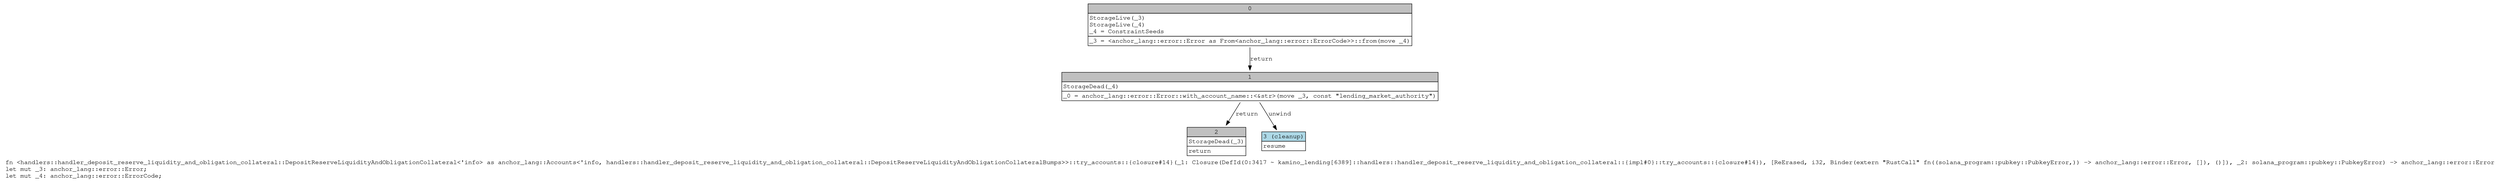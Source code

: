 digraph Mir_0_3417 {
    graph [fontname="Courier, monospace"];
    node [fontname="Courier, monospace"];
    edge [fontname="Courier, monospace"];
    label=<fn &lt;handlers::handler_deposit_reserve_liquidity_and_obligation_collateral::DepositReserveLiquidityAndObligationCollateral&lt;'info&gt; as anchor_lang::Accounts&lt;'info, handlers::handler_deposit_reserve_liquidity_and_obligation_collateral::DepositReserveLiquidityAndObligationCollateralBumps&gt;&gt;::try_accounts::{closure#14}(_1: Closure(DefId(0:3417 ~ kamino_lending[6389]::handlers::handler_deposit_reserve_liquidity_and_obligation_collateral::{impl#0}::try_accounts::{closure#14}), [ReErased, i32, Binder(extern &quot;RustCall&quot; fn((solana_program::pubkey::PubkeyError,)) -&gt; anchor_lang::error::Error, []), ()]), _2: solana_program::pubkey::PubkeyError) -&gt; anchor_lang::error::Error<br align="left"/>let mut _3: anchor_lang::error::Error;<br align="left"/>let mut _4: anchor_lang::error::ErrorCode;<br align="left"/>>;
    bb0__0_3417 [shape="none", label=<<table border="0" cellborder="1" cellspacing="0"><tr><td bgcolor="gray" align="center" colspan="1">0</td></tr><tr><td align="left" balign="left">StorageLive(_3)<br/>StorageLive(_4)<br/>_4 = ConstraintSeeds<br/></td></tr><tr><td align="left">_3 = &lt;anchor_lang::error::Error as From&lt;anchor_lang::error::ErrorCode&gt;&gt;::from(move _4)</td></tr></table>>];
    bb1__0_3417 [shape="none", label=<<table border="0" cellborder="1" cellspacing="0"><tr><td bgcolor="gray" align="center" colspan="1">1</td></tr><tr><td align="left" balign="left">StorageDead(_4)<br/></td></tr><tr><td align="left">_0 = anchor_lang::error::Error::with_account_name::&lt;&amp;str&gt;(move _3, const &quot;lending_market_authority&quot;)</td></tr></table>>];
    bb2__0_3417 [shape="none", label=<<table border="0" cellborder="1" cellspacing="0"><tr><td bgcolor="gray" align="center" colspan="1">2</td></tr><tr><td align="left" balign="left">StorageDead(_3)<br/></td></tr><tr><td align="left">return</td></tr></table>>];
    bb3__0_3417 [shape="none", label=<<table border="0" cellborder="1" cellspacing="0"><tr><td bgcolor="lightblue" align="center" colspan="1">3 (cleanup)</td></tr><tr><td align="left">resume</td></tr></table>>];
    bb0__0_3417 -> bb1__0_3417 [label="return"];
    bb1__0_3417 -> bb2__0_3417 [label="return"];
    bb1__0_3417 -> bb3__0_3417 [label="unwind"];
}
